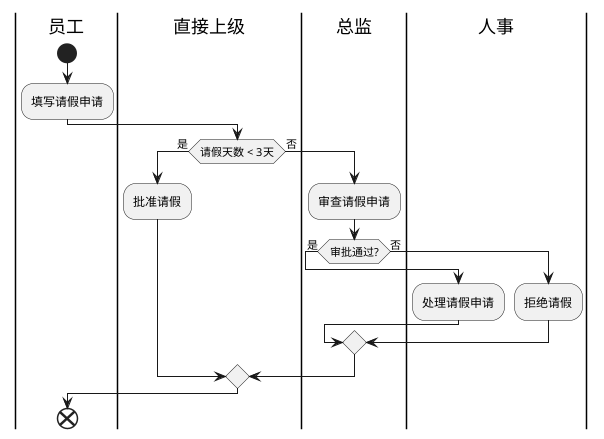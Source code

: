 @startuml

|员工|
start
:填写请假申请;
|直接上级|
if (请假天数 < 3天) then (是)
  :批准请假;
else (否)
  |总监|
  :审查请假申请;
  if (审批通过?) then (是)
    |人事|
    :处理请假申请;
  else (否)
    :拒绝请假;
  endif
endif
|员工|
end

@enduml